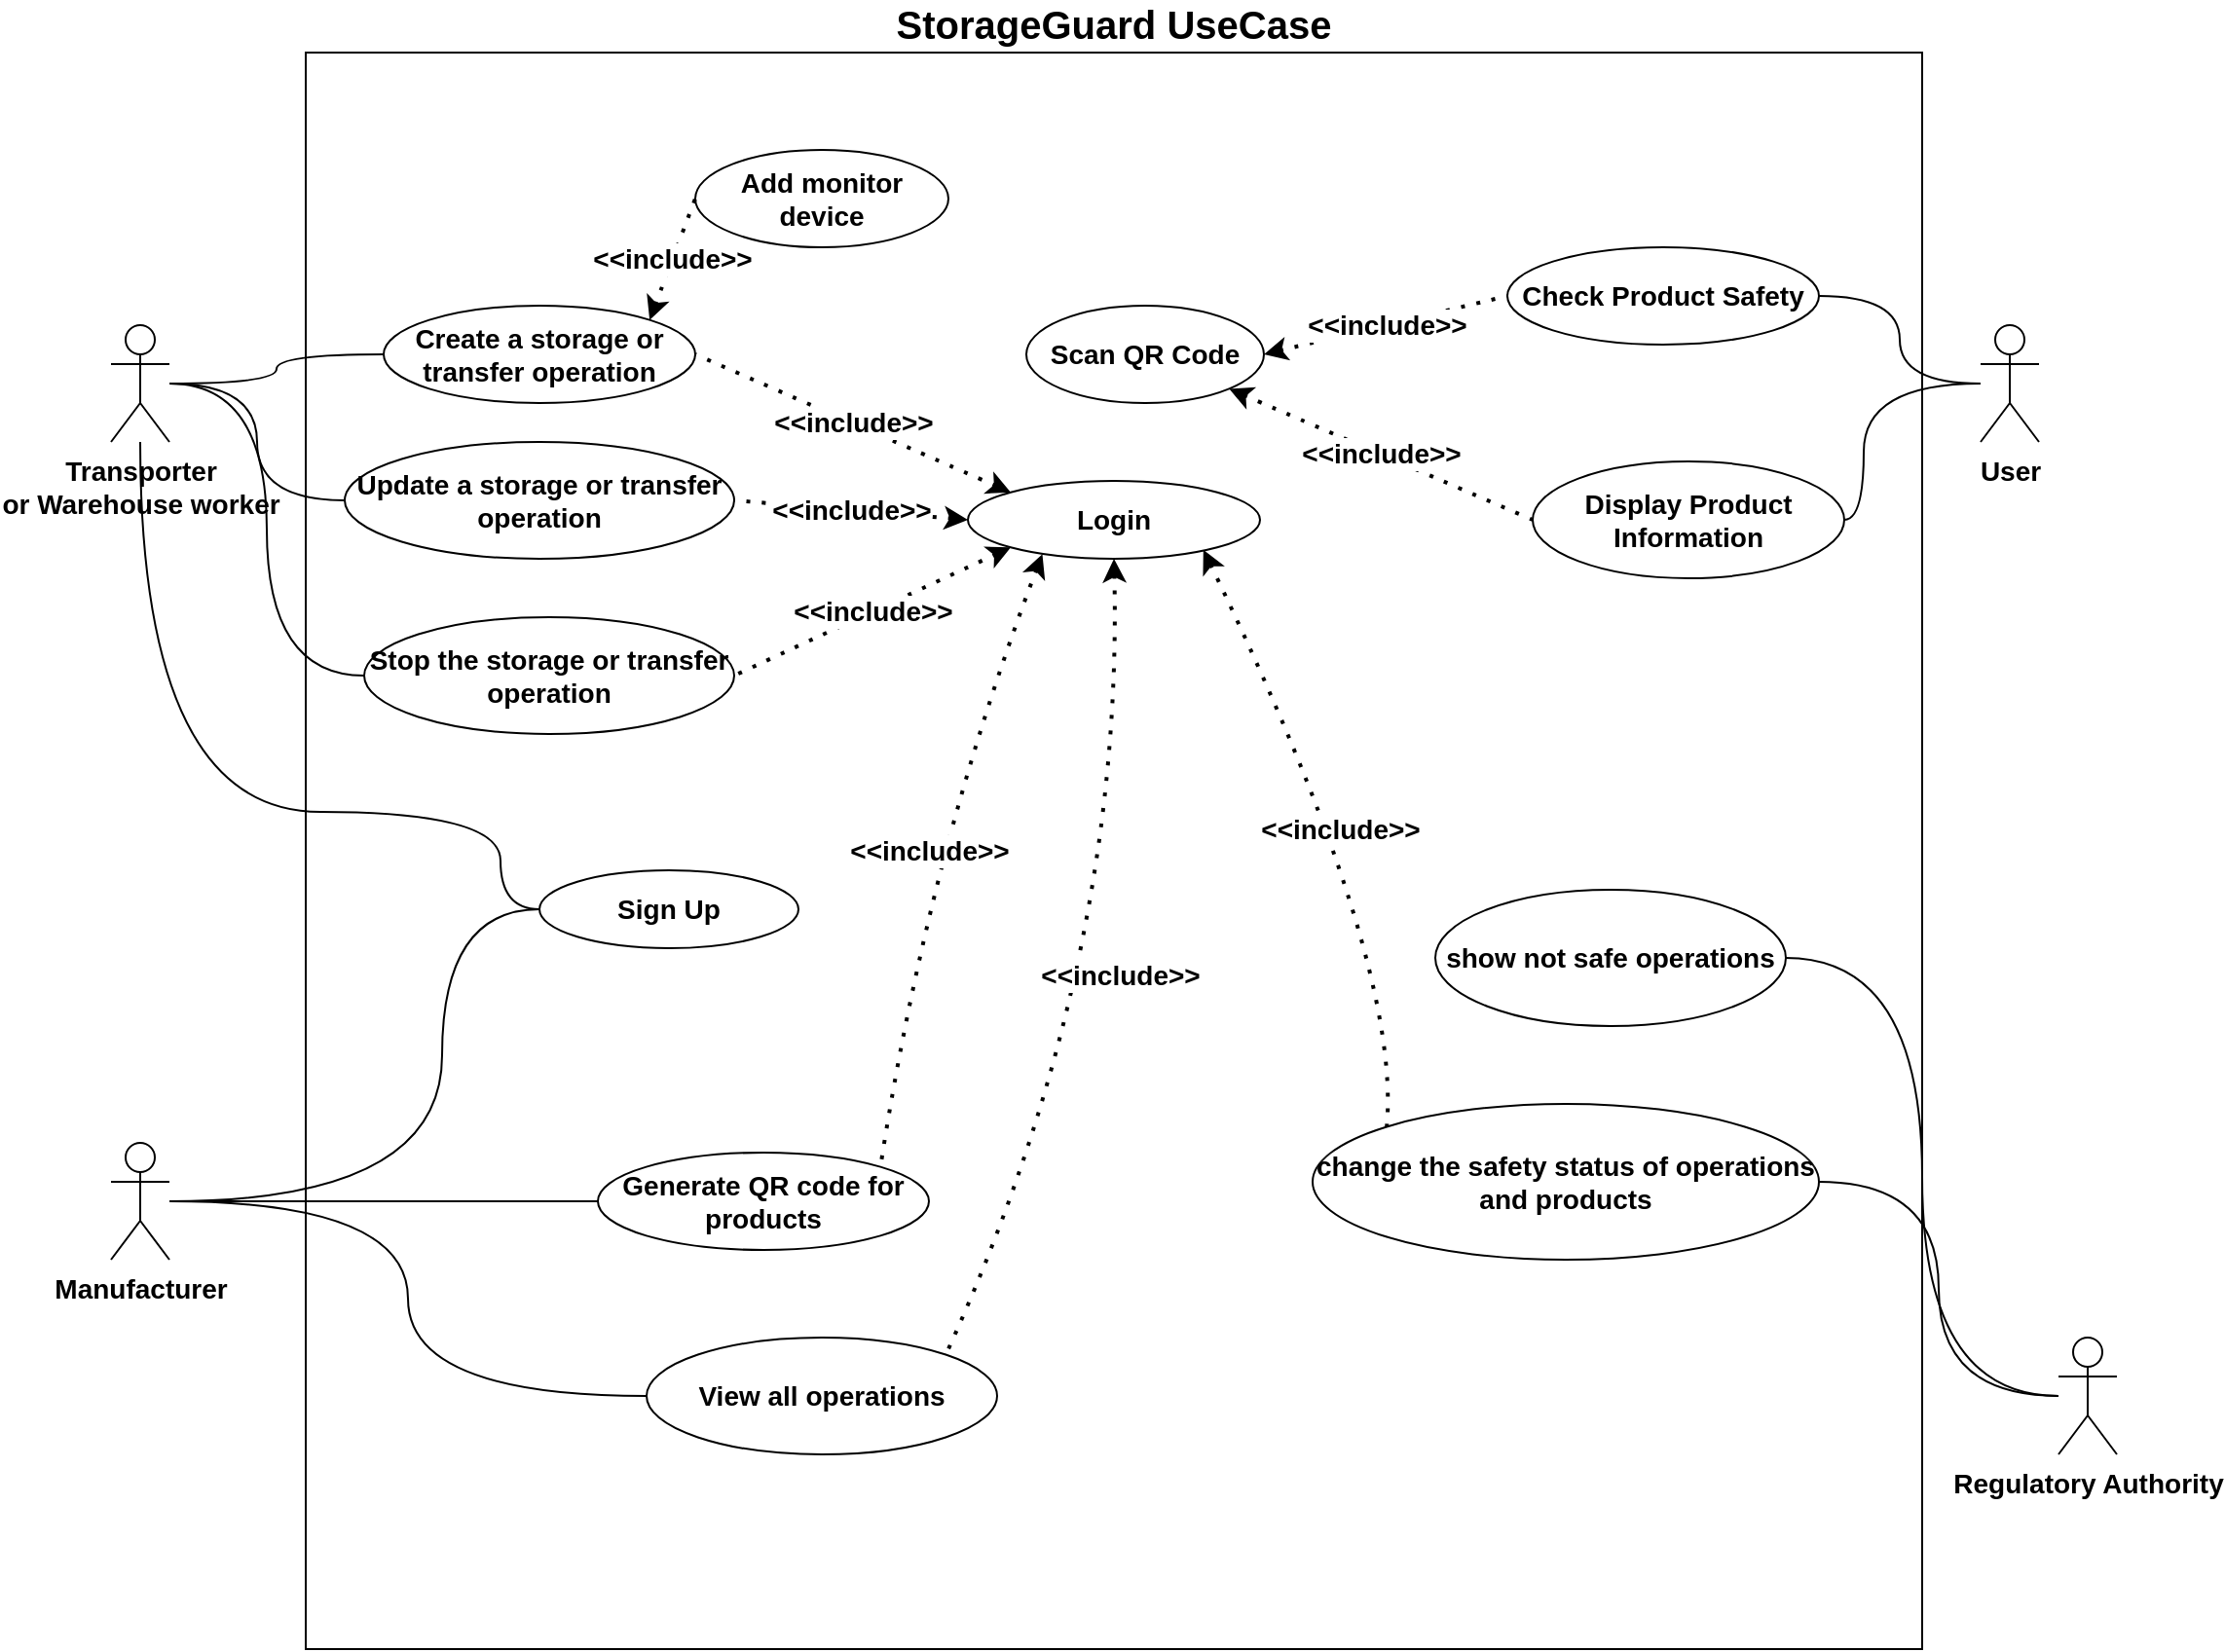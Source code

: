 <mxfile version="13.9.9" type="device"><diagram id="gXNtzEPsqJ2hL1S8qRlE" name="Page-1"><mxGraphModel dx="1420" dy="2031" grid="1" gridSize="10" guides="1" tooltips="1" connect="1" arrows="1" fold="1" page="1" pageScale="1" pageWidth="827" pageHeight="1169" math="0" shadow="0"><root><mxCell id="0"/><mxCell id="1" parent="0"/><mxCell id="gM8uL1YGmh8kiPUWka-r-5" value="StorageGuard UseCase" style="rounded=0;whiteSpace=wrap;html=1;labelPosition=center;verticalLabelPosition=top;align=center;verticalAlign=bottom;fontSize=20;fontStyle=1;fontFamily=Helvetica;" parent="1" vertex="1"><mxGeometry x="210" y="-50" width="830" height="820" as="geometry"/></mxCell><mxCell id="YspkkxIBKDaPV4iIU3Aa-24" style="edgeStyle=orthogonalEdgeStyle;curved=1;rounded=1;orthogonalLoop=1;jettySize=auto;html=1;startArrow=none;startFill=0;endArrow=none;endFill=0;fontFamily=Helvetica;fontSize=14;fontColor=#000000;fontStyle=1" parent="1" source="gM8uL1YGmh8kiPUWka-r-6" target="gM8uL1YGmh8kiPUWka-r-8" edge="1"><mxGeometry relative="1" as="geometry"/></mxCell><mxCell id="YspkkxIBKDaPV4iIU3Aa-25" value="" style="edgeStyle=orthogonalEdgeStyle;curved=1;rounded=1;orthogonalLoop=1;jettySize=auto;html=1;startArrow=none;startFill=0;endArrow=none;endFill=0;fontFamily=Helvetica;fontSize=14;fontColor=#000000;fontStyle=1" parent="1" source="gM8uL1YGmh8kiPUWka-r-6" target="gM8uL1YGmh8kiPUWka-r-9" edge="1"><mxGeometry relative="1" as="geometry"/></mxCell><mxCell id="YspkkxIBKDaPV4iIU3Aa-26" style="edgeStyle=orthogonalEdgeStyle;curved=1;rounded=1;orthogonalLoop=1;jettySize=auto;html=1;entryX=0;entryY=0.5;entryDx=0;entryDy=0;startArrow=none;startFill=0;endArrow=none;endFill=0;fontFamily=Helvetica;fontSize=14;fontColor=#000000;fontStyle=1" parent="1" source="gM8uL1YGmh8kiPUWka-r-6" target="YspkkxIBKDaPV4iIU3Aa-5" edge="1"><mxGeometry relative="1" as="geometry"/></mxCell><mxCell id="YspkkxIBKDaPV4iIU3Aa-29" style="edgeStyle=orthogonalEdgeStyle;curved=1;rounded=1;orthogonalLoop=1;jettySize=auto;html=1;entryX=0;entryY=0.5;entryDx=0;entryDy=0;startArrow=none;startFill=0;endArrow=none;endFill=0;fontFamily=Helvetica;fontSize=14;fontColor=#000000;fontStyle=1" parent="1" source="gM8uL1YGmh8kiPUWka-r-6" target="gM8uL1YGmh8kiPUWka-r-57" edge="1"><mxGeometry relative="1" as="geometry"><Array as="points"><mxPoint x="125" y="340"/><mxPoint x="310" y="340"/><mxPoint x="310" y="390"/></Array></mxGeometry></mxCell><mxCell id="gM8uL1YGmh8kiPUWka-r-6" value="Transporter&lt;br style=&quot;font-size: 14px;&quot;&gt;or&amp;nbsp;Warehouse worker" style="shape=umlActor;verticalLabelPosition=bottom;verticalAlign=top;html=1;outlineConnect=0;fontSize=14;fontStyle=1;fontFamily=Helvetica;" parent="1" vertex="1"><mxGeometry x="110" y="90" width="30" height="60" as="geometry"/></mxCell><mxCell id="gM8uL1YGmh8kiPUWka-r-8" value="Create a storage or transfer operation" style="ellipse;whiteSpace=wrap;html=1;fontSize=14;fontStyle=1;fontFamily=Helvetica;" parent="1" vertex="1"><mxGeometry x="250" y="80" width="160" height="50" as="geometry"/></mxCell><mxCell id="gM8uL1YGmh8kiPUWka-r-9" value="Update a storage or transfer operation" style="ellipse;whiteSpace=wrap;html=1;fontSize=14;fontStyle=1;fontFamily=Helvetica;" parent="1" vertex="1"><mxGeometry x="230" y="150" width="200" height="60" as="geometry"/></mxCell><mxCell id="gM8uL1YGmh8kiPUWka-r-16" value="Login" style="ellipse;whiteSpace=wrap;html=1;fontSize=14;fontStyle=1;fontFamily=Helvetica;" parent="1" vertex="1"><mxGeometry x="550" y="170" width="150" height="40" as="geometry"/></mxCell><mxCell id="gM8uL1YGmh8kiPUWka-r-20" value="&amp;lt;&amp;lt;include&amp;gt;&amp;gt;" style="endArrow=none;dashed=1;html=1;dashPattern=1 3;strokeWidth=2;exitX=0;exitY=0.5;exitDx=0;exitDy=0;entryX=1;entryY=0.5;entryDx=0;entryDy=0;fontSize=14;fontStyle=1;curved=1;startArrow=classic;startFill=1;fontFamily=Helvetica;" parent="1" source="gM8uL1YGmh8kiPUWka-r-16" target="gM8uL1YGmh8kiPUWka-r-9" edge="1"><mxGeometry width="50" height="50" relative="1" as="geometry"><mxPoint x="343.406" y="204.142" as="sourcePoint"/><mxPoint x="410" y="255" as="targetPoint"/></mxGeometry></mxCell><mxCell id="gM8uL1YGmh8kiPUWka-r-21" value="&amp;lt;&amp;lt;include&amp;gt;&amp;gt;" style="endArrow=none;dashed=1;html=1;dashPattern=1 3;strokeWidth=2;exitX=0;exitY=0;exitDx=0;exitDy=0;entryX=1;entryY=0.5;entryDx=0;entryDy=0;fontSize=14;fontStyle=1;curved=1;startArrow=classic;startFill=1;fontFamily=Helvetica;" parent="1" source="gM8uL1YGmh8kiPUWka-r-16" target="gM8uL1YGmh8kiPUWka-r-8" edge="1"><mxGeometry width="50" height="50" relative="1" as="geometry"><mxPoint x="353.406" y="214.142" as="sourcePoint"/><mxPoint x="420" y="265" as="targetPoint"/></mxGeometry></mxCell><mxCell id="gM8uL1YGmh8kiPUWka-r-23" value="Add monitor device" style="ellipse;whiteSpace=wrap;html=1;fontSize=14;fontStyle=1;fontFamily=Helvetica;" parent="1" vertex="1"><mxGeometry x="410" width="130" height="50" as="geometry"/></mxCell><mxCell id="gM8uL1YGmh8kiPUWka-r-24" value="&amp;lt;&amp;lt;include&amp;gt;&amp;gt;" style="endArrow=none;dashed=1;html=1;dashPattern=1 3;strokeWidth=2;entryX=0;entryY=0.5;entryDx=0;entryDy=0;fontSize=14;fontStyle=1;curved=1;startArrow=classic;startFill=1;exitX=1;exitY=0;exitDx=0;exitDy=0;fontFamily=Helvetica;" parent="1" source="gM8uL1YGmh8kiPUWka-r-8" target="gM8uL1YGmh8kiPUWka-r-23" edge="1"><mxGeometry width="50" height="50" relative="1" as="geometry"><mxPoint x="420" y="85" as="sourcePoint"/><mxPoint x="680" y="50" as="targetPoint"/></mxGeometry></mxCell><mxCell id="gM8uL1YGmh8kiPUWka-r-45" value="Check Product Safety" style="ellipse;whiteSpace=wrap;html=1;fontSize=14;fontFamily=Helvetica;fontStyle=1" parent="1" vertex="1"><mxGeometry x="827" y="50" width="160" height="50" as="geometry"/></mxCell><mxCell id="gM8uL1YGmh8kiPUWka-r-47" value="Display Product Information" style="ellipse;whiteSpace=wrap;html=1;fontSize=14;fontFamily=Helvetica;fontStyle=1" parent="1" vertex="1"><mxGeometry x="840" y="160" width="160" height="60" as="geometry"/></mxCell><mxCell id="gM8uL1YGmh8kiPUWka-r-51" value="Generate QR code for products" style="ellipse;whiteSpace=wrap;html=1;fontSize=14;fontFamily=Helvetica;fontStyle=1" parent="1" vertex="1"><mxGeometry x="360" y="515" width="170" height="50" as="geometry"/></mxCell><mxCell id="gM8uL1YGmh8kiPUWka-r-57" value="Sign Up" style="ellipse;whiteSpace=wrap;html=1;fontSize=14;fontFamily=Helvetica;fontStyle=1" parent="1" vertex="1"><mxGeometry x="330" y="370" width="133" height="40" as="geometry"/></mxCell><mxCell id="gM8uL1YGmh8kiPUWka-r-59" value="&amp;lt;&amp;lt;include&amp;gt;&amp;gt;" style="endArrow=none;dashed=1;html=1;dashPattern=1 3;strokeWidth=2;fontSize=14;exitX=1;exitY=0.5;exitDx=0;exitDy=0;entryX=0;entryY=0.5;entryDx=0;entryDy=0;curved=1;startArrow=classic;startFill=1;fontFamily=Helvetica;fontStyle=1" parent="1" source="gM8uL1YGmh8kiPUWka-r-60" target="gM8uL1YGmh8kiPUWka-r-45" edge="1"><mxGeometry width="50" height="50" relative="1" as="geometry"><mxPoint x="310" y="490" as="sourcePoint"/><mxPoint x="360" y="440" as="targetPoint"/></mxGeometry></mxCell><mxCell id="gM8uL1YGmh8kiPUWka-r-60" value="Scan QR Code" style="ellipse;whiteSpace=wrap;html=1;fontSize=14;fontFamily=Helvetica;fontStyle=1" parent="1" vertex="1"><mxGeometry x="580" y="80" width="122" height="50" as="geometry"/></mxCell><mxCell id="gM8uL1YGmh8kiPUWka-r-61" value="&amp;lt;&amp;lt;include&amp;gt;&amp;gt;" style="endArrow=none;dashed=1;html=1;dashPattern=1 3;strokeWidth=2;fontSize=14;exitX=1;exitY=1;exitDx=0;exitDy=0;entryX=0;entryY=0.5;entryDx=0;entryDy=0;curved=1;startArrow=classic;startFill=1;fontFamily=Helvetica;fontStyle=1" parent="1" source="gM8uL1YGmh8kiPUWka-r-60" target="gM8uL1YGmh8kiPUWka-r-47" edge="1"><mxGeometry width="50" height="50" relative="1" as="geometry"><mxPoint x="512.0" y="570" as="sourcePoint"/><mxPoint x="630" y="465" as="targetPoint"/></mxGeometry></mxCell><mxCell id="YspkkxIBKDaPV4iIU3Aa-5" value="Stop the storage or transfer operation" style="ellipse;whiteSpace=wrap;html=1;fontSize=14;fontStyle=1;fontFamily=Helvetica;" parent="1" vertex="1"><mxGeometry x="240" y="240" width="190" height="60" as="geometry"/></mxCell><mxCell id="YspkkxIBKDaPV4iIU3Aa-6" value="&amp;lt;&amp;lt;include&amp;gt;&amp;gt;" style="endArrow=none;dashed=1;html=1;dashPattern=1 3;strokeWidth=2;exitX=0;exitY=1;exitDx=0;exitDy=0;entryX=1;entryY=0.5;entryDx=0;entryDy=0;fontSize=14;fontStyle=1;curved=1;startArrow=classic;startFill=1;fontFamily=Helvetica;" parent="1" source="gM8uL1YGmh8kiPUWka-r-16" target="YspkkxIBKDaPV4iIU3Aa-5" edge="1"><mxGeometry width="50" height="50" relative="1" as="geometry"><mxPoint x="810.0" y="170" as="sourcePoint"/><mxPoint x="650" y="150" as="targetPoint"/></mxGeometry></mxCell><mxCell id="YspkkxIBKDaPV4iIU3Aa-21" style="edgeStyle=orthogonalEdgeStyle;curved=1;rounded=1;orthogonalLoop=1;jettySize=auto;html=1;entryX=0;entryY=0.5;entryDx=0;entryDy=0;startArrow=none;startFill=0;endArrow=none;endFill=0;fontFamily=Helvetica;fontSize=14;fontColor=#000000;fontStyle=1" parent="1" source="YspkkxIBKDaPV4iIU3Aa-8" target="gM8uL1YGmh8kiPUWka-r-51" edge="1"><mxGeometry relative="1" as="geometry"/></mxCell><mxCell id="YspkkxIBKDaPV4iIU3Aa-22" style="edgeStyle=orthogonalEdgeStyle;curved=1;rounded=1;orthogonalLoop=1;jettySize=auto;html=1;entryX=0;entryY=0.5;entryDx=0;entryDy=0;startArrow=none;startFill=0;endArrow=none;endFill=0;fontFamily=Helvetica;fontSize=14;fontColor=#000000;fontStyle=1" parent="1" source="YspkkxIBKDaPV4iIU3Aa-8" target="YspkkxIBKDaPV4iIU3Aa-10" edge="1"><mxGeometry relative="1" as="geometry"/></mxCell><mxCell id="YspkkxIBKDaPV4iIU3Aa-23" style="edgeStyle=orthogonalEdgeStyle;curved=1;rounded=1;orthogonalLoop=1;jettySize=auto;html=1;entryX=0;entryY=0.5;entryDx=0;entryDy=0;startArrow=none;startFill=0;endArrow=none;endFill=0;fontFamily=Helvetica;fontSize=14;fontColor=#000000;fontStyle=1" parent="1" source="YspkkxIBKDaPV4iIU3Aa-8" target="gM8uL1YGmh8kiPUWka-r-57" edge="1"><mxGeometry relative="1" as="geometry"><Array as="points"><mxPoint x="280" y="540"/><mxPoint x="280" y="390"/></Array></mxGeometry></mxCell><mxCell id="YspkkxIBKDaPV4iIU3Aa-8" value="Manufacturer" style="shape=umlActor;verticalLabelPosition=bottom;verticalAlign=top;html=1;outlineConnect=0;fontFamily=Helvetica;fontSize=14;fontStyle=1" parent="1" vertex="1"><mxGeometry x="110" y="510" width="30" height="60" as="geometry"/></mxCell><mxCell id="YspkkxIBKDaPV4iIU3Aa-10" value="View all operations" style="ellipse;whiteSpace=wrap;html=1;rounded=0;fontFamily=Helvetica;fontSize=14;fontStyle=1" parent="1" vertex="1"><mxGeometry x="385" y="610" width="180" height="60" as="geometry"/></mxCell><mxCell id="YspkkxIBKDaPV4iIU3Aa-27" style="edgeStyle=orthogonalEdgeStyle;curved=1;rounded=1;orthogonalLoop=1;jettySize=auto;html=1;entryX=1;entryY=0.5;entryDx=0;entryDy=0;startArrow=none;startFill=0;endArrow=none;endFill=0;fontFamily=Helvetica;fontSize=14;fontColor=#000000;fontStyle=1" parent="1" source="YspkkxIBKDaPV4iIU3Aa-11" target="gM8uL1YGmh8kiPUWka-r-45" edge="1"><mxGeometry relative="1" as="geometry"/></mxCell><mxCell id="YspkkxIBKDaPV4iIU3Aa-28" style="edgeStyle=orthogonalEdgeStyle;curved=1;rounded=1;orthogonalLoop=1;jettySize=auto;html=1;entryX=1;entryY=0.5;entryDx=0;entryDy=0;startArrow=none;startFill=0;endArrow=none;endFill=0;fontFamily=Helvetica;fontSize=14;fontColor=#000000;fontStyle=1" parent="1" source="YspkkxIBKDaPV4iIU3Aa-11" target="gM8uL1YGmh8kiPUWka-r-47" edge="1"><mxGeometry relative="1" as="geometry"><Array as="points"><mxPoint x="1010" y="120"/><mxPoint x="1010" y="190"/></Array></mxGeometry></mxCell><mxCell id="YspkkxIBKDaPV4iIU3Aa-11" value="User" style="shape=umlActor;verticalLabelPosition=bottom;verticalAlign=top;html=1;outlineConnect=0;rounded=0;fontFamily=Helvetica;fontSize=14;fontStyle=1" parent="1" vertex="1"><mxGeometry x="1070" y="90" width="30" height="60" as="geometry"/></mxCell><mxCell id="YspkkxIBKDaPV4iIU3Aa-19" style="edgeStyle=orthogonalEdgeStyle;curved=1;rounded=1;orthogonalLoop=1;jettySize=auto;html=1;entryX=1;entryY=0.5;entryDx=0;entryDy=0;startArrow=none;startFill=0;fontFamily=Helvetica;fontSize=14;fontColor=#000000;endArrow=none;endFill=0;fontStyle=1" parent="1" source="YspkkxIBKDaPV4iIU3Aa-12" target="YspkkxIBKDaPV4iIU3Aa-18" edge="1"><mxGeometry relative="1" as="geometry"/></mxCell><mxCell id="YspkkxIBKDaPV4iIU3Aa-20" style="edgeStyle=orthogonalEdgeStyle;curved=1;rounded=1;orthogonalLoop=1;jettySize=auto;html=1;entryX=1;entryY=0.5;entryDx=0;entryDy=0;startArrow=none;startFill=0;fontFamily=Helvetica;fontSize=14;fontColor=#000000;endArrow=none;endFill=0;fontStyle=1" parent="1" source="YspkkxIBKDaPV4iIU3Aa-12" target="YspkkxIBKDaPV4iIU3Aa-17" edge="1"><mxGeometry relative="1" as="geometry"/></mxCell><mxCell id="YspkkxIBKDaPV4iIU3Aa-12" value="Regulatory Authority" style="shape=umlActor;verticalLabelPosition=bottom;verticalAlign=top;html=1;outlineConnect=0;rounded=0;fontFamily=Helvetica;fontSize=14;fontStyle=1" parent="1" vertex="1"><mxGeometry x="1110" y="610" width="30" height="60" as="geometry"/></mxCell><mxCell id="YspkkxIBKDaPV4iIU3Aa-17" value="&lt;span style=&quot;font-size: 14px; text-align: left; background-color: rgba(255, 255, 255, 0.08);&quot;&gt;show not safe operations&lt;/span&gt;" style="ellipse;whiteSpace=wrap;html=1;rounded=0;fontFamily=Helvetica;fontSize=14;fontStyle=1" parent="1" vertex="1"><mxGeometry x="790" y="380" width="180" height="70" as="geometry"/></mxCell><mxCell id="YspkkxIBKDaPV4iIU3Aa-18" value="&lt;span style=&quot;font-size: 14px; text-align: left; background-color: rgba(255, 255, 255, 0.08);&quot;&gt;change the safety status of operations and products&lt;/span&gt;" style="ellipse;whiteSpace=wrap;html=1;rounded=0;fontFamily=Helvetica;fontSize=14;fontStyle=1" parent="1" vertex="1"><mxGeometry x="727" y="490" width="260" height="80" as="geometry"/></mxCell><mxCell id="YspkkxIBKDaPV4iIU3Aa-30" value="&amp;lt;&amp;lt;include&amp;gt;&amp;gt;" style="endArrow=none;dashed=1;html=1;dashPattern=1 3;strokeWidth=2;exitX=0.255;exitY=0.94;exitDx=0;exitDy=0;entryX=1;entryY=0;entryDx=0;entryDy=0;fontSize=14;fontStyle=1;curved=1;startArrow=classic;startFill=1;fontFamily=Helvetica;exitPerimeter=0;" parent="1" source="gM8uL1YGmh8kiPUWka-r-16" target="gM8uL1YGmh8kiPUWka-r-51" edge="1"><mxGeometry width="50" height="50" relative="1" as="geometry"><mxPoint x="581.967" y="214.142" as="sourcePoint"/><mxPoint x="440" y="280" as="targetPoint"/><Array as="points"><mxPoint x="530" y="360"/></Array></mxGeometry></mxCell><mxCell id="YspkkxIBKDaPV4iIU3Aa-31" value="&amp;lt;&amp;lt;include&amp;gt;&amp;gt;" style="endArrow=none;dashed=1;html=1;dashPattern=1 3;strokeWidth=2;exitX=0.5;exitY=1;exitDx=0;exitDy=0;entryX=1;entryY=0;entryDx=0;entryDy=0;fontSize=14;fontStyle=1;curved=1;startArrow=classic;startFill=1;fontFamily=Helvetica;" parent="1" source="gM8uL1YGmh8kiPUWka-r-16" target="YspkkxIBKDaPV4iIU3Aa-10" edge="1"><mxGeometry width="50" height="50" relative="1" as="geometry"><mxPoint x="591.967" y="224.142" as="sourcePoint"/><mxPoint x="450" y="290" as="targetPoint"/><Array as="points"><mxPoint x="630" y="420"/></Array></mxGeometry></mxCell><mxCell id="YspkkxIBKDaPV4iIU3Aa-35" value="&amp;lt;&amp;lt;include&amp;gt;&amp;gt;" style="endArrow=none;dashed=1;html=1;dashPattern=1 3;strokeWidth=2;exitX=0.806;exitY=0.884;exitDx=0;exitDy=0;entryX=0;entryY=0;entryDx=0;entryDy=0;fontSize=14;fontStyle=1;curved=1;startArrow=classic;startFill=1;fontFamily=Helvetica;exitPerimeter=0;" parent="1" source="gM8uL1YGmh8kiPUWka-r-16" target="YspkkxIBKDaPV4iIU3Aa-18" edge="1"><mxGeometry width="50" height="50" relative="1" as="geometry"><mxPoint x="660" y="230" as="sourcePoint"/><mxPoint x="775.759" y="430.487" as="targetPoint"/><Array as="points"><mxPoint x="772.94" y="416.07"/></Array></mxGeometry></mxCell></root></mxGraphModel></diagram></mxfile>